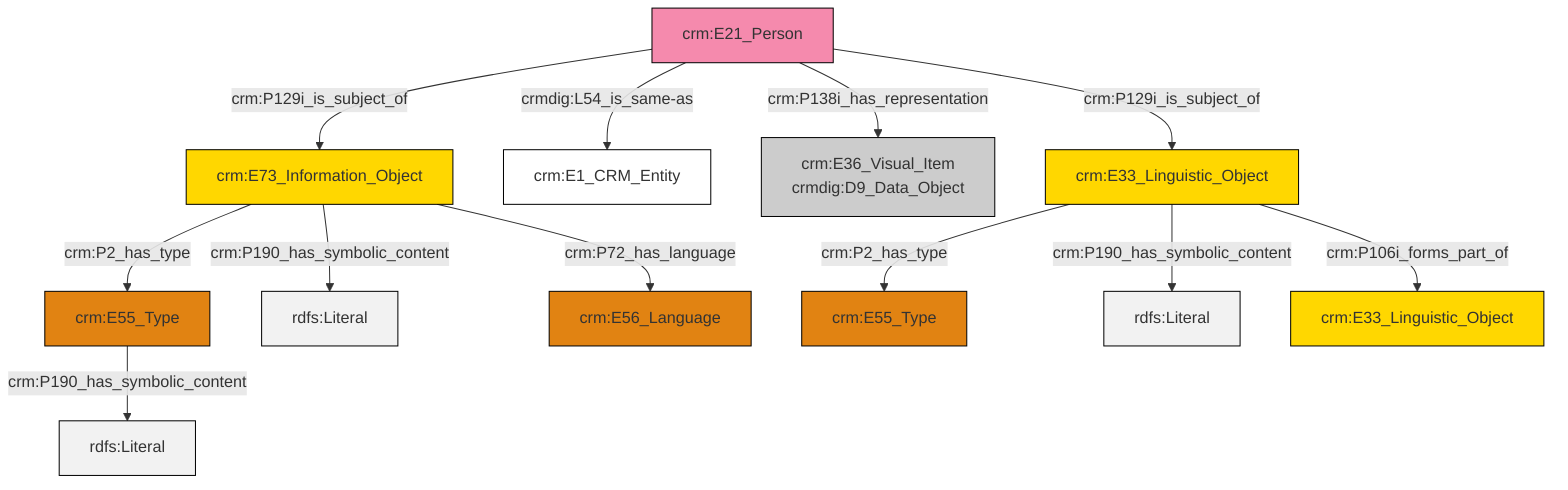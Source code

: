 graph TD
classDef Literal fill:#f2f2f2,stroke:#000000;
classDef CRM_Entity fill:#FFFFFF,stroke:#000000;
classDef Temporal_Entity fill:#00C9E6, stroke:#000000;
classDef Type fill:#E18312, stroke:#000000;
classDef Time-Span fill:#2C9C91, stroke:#000000;
classDef Appellation fill:#FFEB7F, stroke:#000000;
classDef Place fill:#008836, stroke:#000000;
classDef Persistent_Item fill:#B266B2, stroke:#000000;
classDef Conceptual_Object fill:#FFD700, stroke:#000000;
classDef Physical_Thing fill:#D2B48C, stroke:#000000;
classDef Actor fill:#f58aad, stroke:#000000;
classDef PC_Classes fill:#4ce600, stroke:#000000;
classDef Multi fill:#cccccc,stroke:#000000;

4["crm:E21_Person"]:::Actor -->|crm:P129i_is_subject_of| 0["crm:E73_Information_Object"]:::Conceptual_Object
0["crm:E73_Information_Object"]:::Conceptual_Object -->|crm:P2_has_type| 8["crm:E55_Type"]:::Type
4["crm:E21_Person"]:::Actor -->|crmdig:L54_is_same-as| 9["crm:E1_CRM_Entity"]:::CRM_Entity
0["crm:E73_Information_Object"]:::Conceptual_Object -->|crm:P190_has_symbolic_content| 10[rdfs:Literal]:::Literal
4["crm:E21_Person"]:::Actor -->|crm:P138i_has_representation| 2["crm:E36_Visual_Item<br>crmdig:D9_Data_Object"]:::Multi
6["crm:E33_Linguistic_Object"]:::Conceptual_Object -->|crm:P2_has_type| 12["crm:E55_Type"]:::Type
8["crm:E55_Type"]:::Type -->|crm:P190_has_symbolic_content| 13[rdfs:Literal]:::Literal
4["crm:E21_Person"]:::Actor -->|crm:P129i_is_subject_of| 6["crm:E33_Linguistic_Object"]:::Conceptual_Object
6["crm:E33_Linguistic_Object"]:::Conceptual_Object -->|crm:P190_has_symbolic_content| 18[rdfs:Literal]:::Literal
0["crm:E73_Information_Object"]:::Conceptual_Object -->|crm:P72_has_language| 20["crm:E56_Language"]:::Type
6["crm:E33_Linguistic_Object"]:::Conceptual_Object -->|crm:P106i_forms_part_of| 14["crm:E33_Linguistic_Object"]:::Conceptual_Object